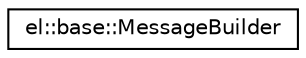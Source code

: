 digraph "Graphical Class Hierarchy"
{
  edge [fontname="Helvetica",fontsize="10",labelfontname="Helvetica",labelfontsize="10"];
  node [fontname="Helvetica",fontsize="10",shape=record];
  rankdir="LR";
  Node1 [label="el::base::MessageBuilder",height=0.2,width=0.4,color="black", fillcolor="white", style="filled",URL="$classel_1_1base_1_1_message_builder.html"];
}

